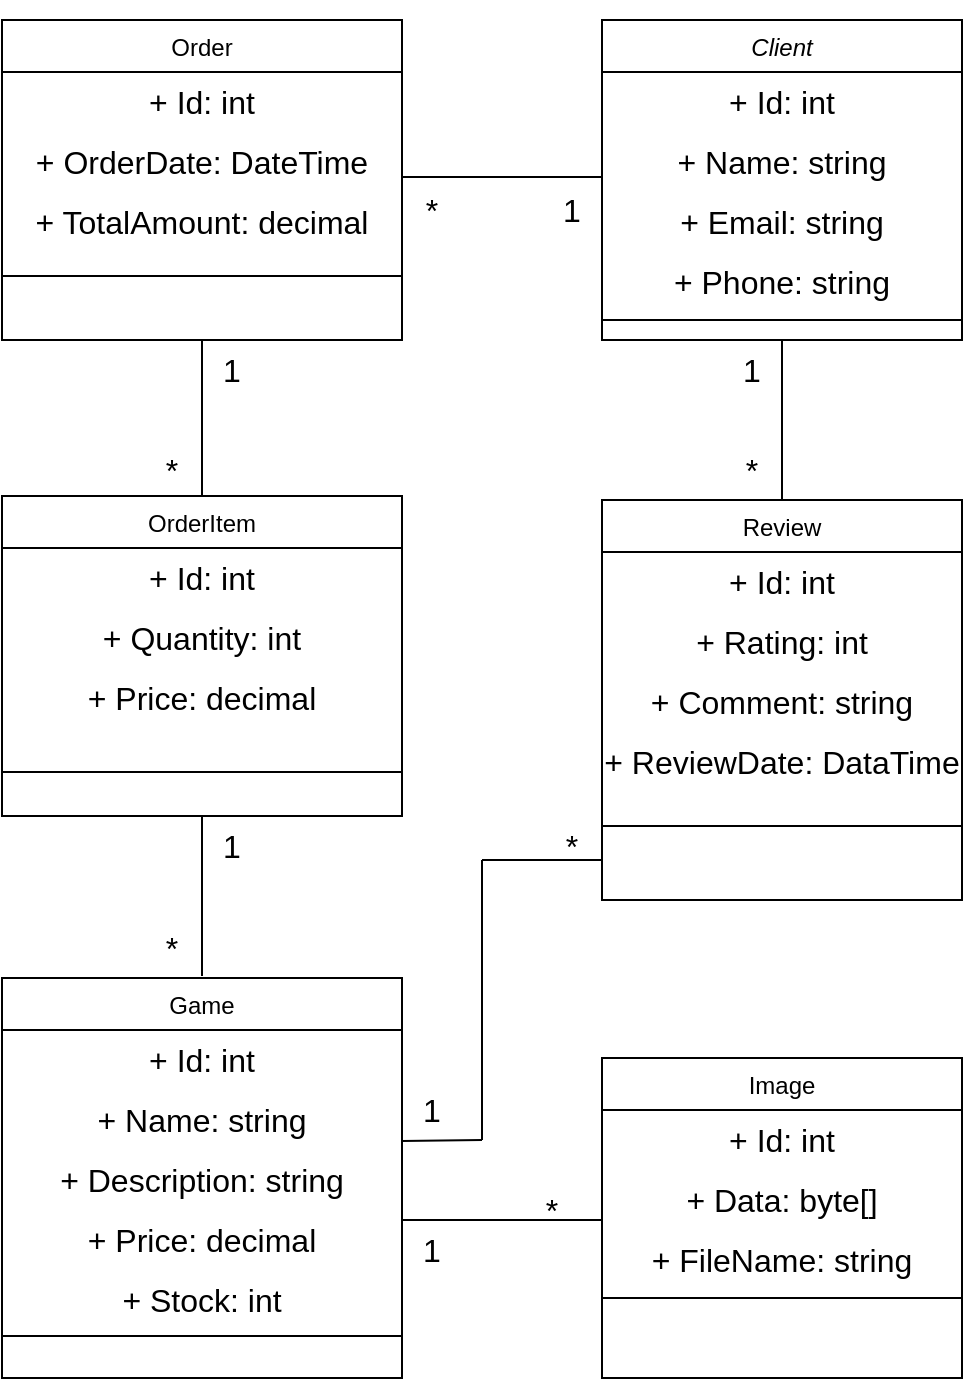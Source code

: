<mxfile version="25.0.1">
  <diagram id="C5RBs43oDa-KdzZeNtuy" name="Page-1">
    <mxGraphModel dx="1434" dy="822" grid="1" gridSize="10" guides="1" tooltips="1" connect="1" arrows="1" fold="1" page="1" pageScale="1" pageWidth="827" pageHeight="1169" math="0" shadow="0">
      <root>
        <mxCell id="WIyWlLk6GJQsqaUBKTNV-0" />
        <mxCell id="WIyWlLk6GJQsqaUBKTNV-1" parent="WIyWlLk6GJQsqaUBKTNV-0" />
        <mxCell id="zkfFHV4jXpPFQw0GAbJ--0" value="Client" style="swimlane;fontStyle=2;align=center;verticalAlign=top;childLayout=stackLayout;horizontal=1;startSize=26;horizontalStack=0;resizeParent=1;resizeLast=0;collapsible=1;marginBottom=0;rounded=0;shadow=0;strokeWidth=1;" parent="WIyWlLk6GJQsqaUBKTNV-1" vertex="1">
          <mxGeometry x="380" y="80" width="180" height="160" as="geometry">
            <mxRectangle x="230" y="140" width="160" height="26" as="alternateBounds" />
          </mxGeometry>
        </mxCell>
        <mxCell id="WZ_tyTC8lOv9ADX9z_lG-27" value="+ Id: int" style="text;html=1;align=center;verticalAlign=middle;whiteSpace=wrap;rounded=0;fontSize=16;" vertex="1" parent="zkfFHV4jXpPFQw0GAbJ--0">
          <mxGeometry y="26" width="180" height="30" as="geometry" />
        </mxCell>
        <mxCell id="WZ_tyTC8lOv9ADX9z_lG-28" value="+ Name: string" style="text;html=1;align=center;verticalAlign=middle;whiteSpace=wrap;rounded=0;fontSize=16;" vertex="1" parent="zkfFHV4jXpPFQw0GAbJ--0">
          <mxGeometry y="56" width="180" height="30" as="geometry" />
        </mxCell>
        <mxCell id="WZ_tyTC8lOv9ADX9z_lG-29" value="+ Email: string" style="text;html=1;align=center;verticalAlign=middle;whiteSpace=wrap;rounded=0;fontSize=16;" vertex="1" parent="zkfFHV4jXpPFQw0GAbJ--0">
          <mxGeometry y="86" width="180" height="30" as="geometry" />
        </mxCell>
        <mxCell id="WZ_tyTC8lOv9ADX9z_lG-30" value="+ Phone: string" style="text;html=1;align=center;verticalAlign=middle;whiteSpace=wrap;rounded=0;fontSize=16;" vertex="1" parent="zkfFHV4jXpPFQw0GAbJ--0">
          <mxGeometry y="116" width="180" height="30" as="geometry" />
        </mxCell>
        <mxCell id="zkfFHV4jXpPFQw0GAbJ--4" value="" style="line;html=1;strokeWidth=1;align=left;verticalAlign=middle;spacingTop=-1;spacingLeft=3;spacingRight=3;rotatable=0;labelPosition=right;points=[];portConstraint=eastwest;" parent="zkfFHV4jXpPFQw0GAbJ--0" vertex="1">
          <mxGeometry y="146" width="180" height="8" as="geometry" />
        </mxCell>
        <mxCell id="zkfFHV4jXpPFQw0GAbJ--6" value="Game" style="swimlane;fontStyle=0;align=center;verticalAlign=top;childLayout=stackLayout;horizontal=1;startSize=26;horizontalStack=0;resizeParent=1;resizeLast=0;collapsible=1;marginBottom=0;rounded=0;shadow=0;strokeWidth=1;" parent="WIyWlLk6GJQsqaUBKTNV-1" vertex="1">
          <mxGeometry x="80" y="559" width="200" height="200" as="geometry">
            <mxRectangle x="130" y="380" width="160" height="26" as="alternateBounds" />
          </mxGeometry>
        </mxCell>
        <mxCell id="WZ_tyTC8lOv9ADX9z_lG-7" value="+ Id: int" style="text;html=1;align=center;verticalAlign=middle;whiteSpace=wrap;rounded=0;fontSize=16;" vertex="1" parent="zkfFHV4jXpPFQw0GAbJ--6">
          <mxGeometry y="26" width="200" height="30" as="geometry" />
        </mxCell>
        <mxCell id="WZ_tyTC8lOv9ADX9z_lG-11" value="+ Name: string" style="text;html=1;align=center;verticalAlign=middle;whiteSpace=wrap;rounded=0;fontSize=16;" vertex="1" parent="zkfFHV4jXpPFQw0GAbJ--6">
          <mxGeometry y="56" width="200" height="30" as="geometry" />
        </mxCell>
        <mxCell id="WZ_tyTC8lOv9ADX9z_lG-13" value="+ Description: string" style="text;html=1;align=center;verticalAlign=middle;whiteSpace=wrap;rounded=0;fontSize=16;" vertex="1" parent="zkfFHV4jXpPFQw0GAbJ--6">
          <mxGeometry y="86" width="200" height="30" as="geometry" />
        </mxCell>
        <mxCell id="WZ_tyTC8lOv9ADX9z_lG-14" value="+ Price: decimal" style="text;html=1;align=center;verticalAlign=middle;whiteSpace=wrap;rounded=0;fontSize=16;" vertex="1" parent="zkfFHV4jXpPFQw0GAbJ--6">
          <mxGeometry y="116" width="200" height="30" as="geometry" />
        </mxCell>
        <mxCell id="WZ_tyTC8lOv9ADX9z_lG-15" value="+ Stock: int" style="text;html=1;align=center;verticalAlign=middle;whiteSpace=wrap;rounded=0;fontSize=16;" vertex="1" parent="zkfFHV4jXpPFQw0GAbJ--6">
          <mxGeometry y="146" width="200" height="30" as="geometry" />
        </mxCell>
        <mxCell id="zkfFHV4jXpPFQw0GAbJ--9" value="" style="line;html=1;strokeWidth=1;align=left;verticalAlign=middle;spacingTop=-1;spacingLeft=3;spacingRight=3;rotatable=0;labelPosition=right;points=[];portConstraint=eastwest;" parent="zkfFHV4jXpPFQw0GAbJ--6" vertex="1">
          <mxGeometry y="176" width="200" height="6" as="geometry" />
        </mxCell>
        <mxCell id="zkfFHV4jXpPFQw0GAbJ--13" value="Order" style="swimlane;fontStyle=0;align=center;verticalAlign=top;childLayout=stackLayout;horizontal=1;startSize=26;horizontalStack=0;resizeParent=1;resizeLast=0;collapsible=1;marginBottom=0;rounded=0;shadow=0;strokeWidth=1;" parent="WIyWlLk6GJQsqaUBKTNV-1" vertex="1">
          <mxGeometry x="80" y="80" width="200" height="160" as="geometry">
            <mxRectangle x="340" y="380" width="170" height="26" as="alternateBounds" />
          </mxGeometry>
        </mxCell>
        <mxCell id="WZ_tyTC8lOv9ADX9z_lG-31" value="+ Id: int" style="text;html=1;align=center;verticalAlign=middle;whiteSpace=wrap;rounded=0;fontSize=16;" vertex="1" parent="zkfFHV4jXpPFQw0GAbJ--13">
          <mxGeometry y="26" width="200" height="30" as="geometry" />
        </mxCell>
        <mxCell id="WZ_tyTC8lOv9ADX9z_lG-32" value="+ OrderDate: DateTime" style="text;html=1;align=center;verticalAlign=middle;whiteSpace=wrap;rounded=0;fontSize=16;" vertex="1" parent="zkfFHV4jXpPFQw0GAbJ--13">
          <mxGeometry y="56" width="200" height="30" as="geometry" />
        </mxCell>
        <mxCell id="WZ_tyTC8lOv9ADX9z_lG-33" value="+ TotalAmount: decimal" style="text;html=1;align=center;verticalAlign=middle;whiteSpace=wrap;rounded=0;fontSize=16;" vertex="1" parent="zkfFHV4jXpPFQw0GAbJ--13">
          <mxGeometry y="86" width="200" height="30" as="geometry" />
        </mxCell>
        <mxCell id="zkfFHV4jXpPFQw0GAbJ--15" value="" style="line;html=1;strokeWidth=1;align=left;verticalAlign=middle;spacingTop=-1;spacingLeft=3;spacingRight=3;rotatable=0;labelPosition=right;points=[];portConstraint=eastwest;" parent="zkfFHV4jXpPFQw0GAbJ--13" vertex="1">
          <mxGeometry y="116" width="200" height="24" as="geometry" />
        </mxCell>
        <mxCell id="zkfFHV4jXpPFQw0GAbJ--17" value="OrderItem" style="swimlane;fontStyle=0;align=center;verticalAlign=top;childLayout=stackLayout;horizontal=1;startSize=26;horizontalStack=0;resizeParent=1;resizeLast=0;collapsible=1;marginBottom=0;rounded=0;shadow=0;strokeWidth=1;" parent="WIyWlLk6GJQsqaUBKTNV-1" vertex="1">
          <mxGeometry x="80" y="318" width="200" height="160" as="geometry">
            <mxRectangle x="550" y="140" width="160" height="26" as="alternateBounds" />
          </mxGeometry>
        </mxCell>
        <mxCell id="WZ_tyTC8lOv9ADX9z_lG-24" value="+ Id: int" style="text;html=1;align=center;verticalAlign=middle;whiteSpace=wrap;rounded=0;fontSize=16;" vertex="1" parent="zkfFHV4jXpPFQw0GAbJ--17">
          <mxGeometry y="26" width="200" height="30" as="geometry" />
        </mxCell>
        <mxCell id="WZ_tyTC8lOv9ADX9z_lG-25" value="+ Quantity: int" style="text;html=1;align=center;verticalAlign=middle;whiteSpace=wrap;rounded=0;fontSize=16;" vertex="1" parent="zkfFHV4jXpPFQw0GAbJ--17">
          <mxGeometry y="56" width="200" height="30" as="geometry" />
        </mxCell>
        <mxCell id="WZ_tyTC8lOv9ADX9z_lG-26" value="+ Price: decimal" style="text;html=1;align=center;verticalAlign=middle;whiteSpace=wrap;rounded=0;fontSize=16;" vertex="1" parent="zkfFHV4jXpPFQw0GAbJ--17">
          <mxGeometry y="86" width="200" height="30" as="geometry" />
        </mxCell>
        <mxCell id="zkfFHV4jXpPFQw0GAbJ--23" value="" style="line;html=1;strokeWidth=1;align=left;verticalAlign=middle;spacingTop=-1;spacingLeft=3;spacingRight=3;rotatable=0;labelPosition=right;points=[];portConstraint=eastwest;" parent="zkfFHV4jXpPFQw0GAbJ--17" vertex="1">
          <mxGeometry y="116" width="200" height="44" as="geometry" />
        </mxCell>
        <mxCell id="WZ_tyTC8lOv9ADX9z_lG-0" value="Image" style="swimlane;fontStyle=0;align=center;verticalAlign=top;childLayout=stackLayout;horizontal=1;startSize=26;horizontalStack=0;resizeParent=1;resizeLast=0;collapsible=1;marginBottom=0;rounded=0;shadow=0;strokeWidth=1;" vertex="1" parent="WIyWlLk6GJQsqaUBKTNV-1">
          <mxGeometry x="380" y="599" width="180" height="160" as="geometry">
            <mxRectangle x="340" y="380" width="170" height="26" as="alternateBounds" />
          </mxGeometry>
        </mxCell>
        <mxCell id="WZ_tyTC8lOv9ADX9z_lG-16" value="+ Id: int" style="text;html=1;align=center;verticalAlign=middle;whiteSpace=wrap;rounded=0;fontSize=16;" vertex="1" parent="WZ_tyTC8lOv9ADX9z_lG-0">
          <mxGeometry y="26" width="180" height="30" as="geometry" />
        </mxCell>
        <mxCell id="WZ_tyTC8lOv9ADX9z_lG-17" value="+ Data: byte[]" style="text;html=1;align=center;verticalAlign=middle;whiteSpace=wrap;rounded=0;fontSize=16;" vertex="1" parent="WZ_tyTC8lOv9ADX9z_lG-0">
          <mxGeometry y="56" width="180" height="30" as="geometry" />
        </mxCell>
        <mxCell id="WZ_tyTC8lOv9ADX9z_lG-18" value="+ FileName: string" style="text;html=1;align=center;verticalAlign=middle;whiteSpace=wrap;rounded=0;fontSize=16;" vertex="1" parent="WZ_tyTC8lOv9ADX9z_lG-0">
          <mxGeometry y="86" width="180" height="30" as="geometry" />
        </mxCell>
        <mxCell id="WZ_tyTC8lOv9ADX9z_lG-2" value="" style="line;html=1;strokeWidth=1;align=left;verticalAlign=middle;spacingTop=-1;spacingLeft=3;spacingRight=3;rotatable=0;labelPosition=right;points=[];portConstraint=eastwest;" vertex="1" parent="WZ_tyTC8lOv9ADX9z_lG-0">
          <mxGeometry y="116" width="180" height="8" as="geometry" />
        </mxCell>
        <mxCell id="WZ_tyTC8lOv9ADX9z_lG-3" value="Review" style="swimlane;fontStyle=0;align=center;verticalAlign=top;childLayout=stackLayout;horizontal=1;startSize=26;horizontalStack=0;resizeParent=1;resizeLast=0;collapsible=1;marginBottom=0;rounded=0;shadow=0;strokeWidth=1;" vertex="1" parent="WIyWlLk6GJQsqaUBKTNV-1">
          <mxGeometry x="380" y="320" width="180" height="200" as="geometry">
            <mxRectangle x="340" y="380" width="170" height="26" as="alternateBounds" />
          </mxGeometry>
        </mxCell>
        <mxCell id="WZ_tyTC8lOv9ADX9z_lG-19" value="+ Id: int" style="text;html=1;align=center;verticalAlign=middle;whiteSpace=wrap;rounded=0;fontSize=16;" vertex="1" parent="WZ_tyTC8lOv9ADX9z_lG-3">
          <mxGeometry y="26" width="180" height="30" as="geometry" />
        </mxCell>
        <mxCell id="WZ_tyTC8lOv9ADX9z_lG-20" value="+ Rating: int" style="text;html=1;align=center;verticalAlign=middle;whiteSpace=wrap;rounded=0;fontSize=16;" vertex="1" parent="WZ_tyTC8lOv9ADX9z_lG-3">
          <mxGeometry y="56" width="180" height="30" as="geometry" />
        </mxCell>
        <mxCell id="WZ_tyTC8lOv9ADX9z_lG-21" value="+ Comment: string" style="text;html=1;align=center;verticalAlign=middle;whiteSpace=wrap;rounded=0;fontSize=16;" vertex="1" parent="WZ_tyTC8lOv9ADX9z_lG-3">
          <mxGeometry y="86" width="180" height="30" as="geometry" />
        </mxCell>
        <mxCell id="WZ_tyTC8lOv9ADX9z_lG-22" value="+ ReviewDate: DataTime" style="text;html=1;align=center;verticalAlign=middle;whiteSpace=wrap;rounded=0;fontSize=16;" vertex="1" parent="WZ_tyTC8lOv9ADX9z_lG-3">
          <mxGeometry y="116" width="180" height="30" as="geometry" />
        </mxCell>
        <mxCell id="WZ_tyTC8lOv9ADX9z_lG-23" value="" style="line;html=1;strokeWidth=1;align=left;verticalAlign=middle;spacingTop=-1;spacingLeft=3;spacingRight=3;rotatable=0;labelPosition=right;points=[];portConstraint=eastwest;" vertex="1" parent="WZ_tyTC8lOv9ADX9z_lG-3">
          <mxGeometry y="146" width="180" height="34" as="geometry" />
        </mxCell>
        <mxCell id="WZ_tyTC8lOv9ADX9z_lG-6" value="" style="endArrow=none;html=1;rounded=0;fontSize=12;startSize=8;endSize=8;curved=1;" edge="1" parent="WIyWlLk6GJQsqaUBKTNV-1">
          <mxGeometry width="50" height="50" relative="1" as="geometry">
            <mxPoint x="320" y="500" as="sourcePoint" />
            <mxPoint x="380" y="500" as="targetPoint" />
          </mxGeometry>
        </mxCell>
        <mxCell id="WZ_tyTC8lOv9ADX9z_lG-34" style="edgeStyle=none;curved=1;rounded=0;orthogonalLoop=1;jettySize=auto;html=1;exitX=0.75;exitY=0;exitDx=0;exitDy=0;fontSize=12;startSize=8;endSize=8;" edge="1" parent="WIyWlLk6GJQsqaUBKTNV-1" source="zkfFHV4jXpPFQw0GAbJ--13" target="zkfFHV4jXpPFQw0GAbJ--13">
          <mxGeometry relative="1" as="geometry" />
        </mxCell>
        <mxCell id="WZ_tyTC8lOv9ADX9z_lG-36" value="" style="endArrow=none;html=1;rounded=0;fontSize=12;startSize=8;endSize=8;curved=1;fontStyle=1" edge="1" parent="WIyWlLk6GJQsqaUBKTNV-1">
          <mxGeometry width="50" height="50" relative="1" as="geometry">
            <mxPoint x="320" y="640" as="sourcePoint" />
            <mxPoint x="320" y="500" as="targetPoint" />
          </mxGeometry>
        </mxCell>
        <mxCell id="WZ_tyTC8lOv9ADX9z_lG-37" value="" style="endArrow=none;html=1;rounded=0;fontSize=12;startSize=8;endSize=8;curved=1;exitX=1;exitY=0.75;exitDx=0;exitDy=0;" edge="1" parent="WIyWlLk6GJQsqaUBKTNV-1">
          <mxGeometry width="50" height="50" relative="1" as="geometry">
            <mxPoint x="280" y="640.5" as="sourcePoint" />
            <mxPoint x="320" y="640" as="targetPoint" />
          </mxGeometry>
        </mxCell>
        <mxCell id="WZ_tyTC8lOv9ADX9z_lG-38" value="" style="endArrow=none;html=1;rounded=0;fontSize=12;startSize=8;endSize=8;curved=1;exitX=1;exitY=0.387;exitDx=0;exitDy=0;exitPerimeter=0;" edge="1" parent="WIyWlLk6GJQsqaUBKTNV-1">
          <mxGeometry width="50" height="50" relative="1" as="geometry">
            <mxPoint x="280" y="680.0" as="sourcePoint" />
            <mxPoint x="380" y="680" as="targetPoint" />
          </mxGeometry>
        </mxCell>
        <mxCell id="WZ_tyTC8lOv9ADX9z_lG-39" value="" style="endArrow=none;html=1;rounded=0;fontSize=12;startSize=8;endSize=8;curved=1;" edge="1" parent="WIyWlLk6GJQsqaUBKTNV-1">
          <mxGeometry width="50" height="50" relative="1" as="geometry">
            <mxPoint x="180" y="558" as="sourcePoint" />
            <mxPoint x="180" y="478" as="targetPoint" />
          </mxGeometry>
        </mxCell>
        <mxCell id="WZ_tyTC8lOv9ADX9z_lG-40" value="" style="endArrow=none;html=1;rounded=0;fontSize=12;startSize=8;endSize=8;curved=1;entryX=0.5;entryY=0;entryDx=0;entryDy=0;exitX=0.5;exitY=1;exitDx=0;exitDy=0;" edge="1" parent="WIyWlLk6GJQsqaUBKTNV-1" source="zkfFHV4jXpPFQw0GAbJ--13" target="zkfFHV4jXpPFQw0GAbJ--17">
          <mxGeometry width="50" height="50" relative="1" as="geometry">
            <mxPoint x="190" y="568" as="sourcePoint" />
            <mxPoint x="190" y="488" as="targetPoint" />
          </mxGeometry>
        </mxCell>
        <mxCell id="WZ_tyTC8lOv9ADX9z_lG-42" value="" style="endArrow=none;html=1;rounded=0;fontSize=12;startSize=8;endSize=8;curved=1;entryX=0;entryY=0.75;entryDx=0;entryDy=0;exitX=1;exitY=0.75;exitDx=0;exitDy=0;" edge="1" parent="WIyWlLk6GJQsqaUBKTNV-1" source="WZ_tyTC8lOv9ADX9z_lG-32" target="WZ_tyTC8lOv9ADX9z_lG-28">
          <mxGeometry width="50" height="50" relative="1" as="geometry">
            <mxPoint x="320" y="150" as="sourcePoint" />
            <mxPoint x="320" y="228" as="targetPoint" />
          </mxGeometry>
        </mxCell>
        <mxCell id="WZ_tyTC8lOv9ADX9z_lG-43" value="" style="endArrow=none;html=1;rounded=0;fontSize=12;startSize=8;endSize=8;curved=1;entryX=0.5;entryY=0;entryDx=0;entryDy=0;exitX=0.5;exitY=1;exitDx=0;exitDy=0;" edge="1" parent="WIyWlLk6GJQsqaUBKTNV-1" source="zkfFHV4jXpPFQw0GAbJ--0" target="WZ_tyTC8lOv9ADX9z_lG-3">
          <mxGeometry width="50" height="50" relative="1" as="geometry">
            <mxPoint x="290" y="169" as="sourcePoint" />
            <mxPoint x="390" y="169" as="targetPoint" />
          </mxGeometry>
        </mxCell>
        <mxCell id="WZ_tyTC8lOv9ADX9z_lG-44" value="*" style="text;html=1;align=center;verticalAlign=middle;whiteSpace=wrap;rounded=0;fontSize=16;" vertex="1" parent="WIyWlLk6GJQsqaUBKTNV-1">
          <mxGeometry x="350" y="478" width="30" height="30" as="geometry" />
        </mxCell>
        <mxCell id="WZ_tyTC8lOv9ADX9z_lG-45" value="1" style="text;html=1;align=center;verticalAlign=middle;whiteSpace=wrap;rounded=0;fontSize=16;" vertex="1" parent="WIyWlLk6GJQsqaUBKTNV-1">
          <mxGeometry x="280" y="680" width="30" height="30" as="geometry" />
        </mxCell>
        <mxCell id="WZ_tyTC8lOv9ADX9z_lG-46" value="1" style="text;html=1;align=center;verticalAlign=middle;whiteSpace=wrap;rounded=0;fontSize=16;" vertex="1" parent="WIyWlLk6GJQsqaUBKTNV-1">
          <mxGeometry x="280" y="610" width="30" height="30" as="geometry" />
        </mxCell>
        <mxCell id="WZ_tyTC8lOv9ADX9z_lG-47" value="*" style="text;html=1;align=center;verticalAlign=middle;whiteSpace=wrap;rounded=0;fontSize=16;" vertex="1" parent="WIyWlLk6GJQsqaUBKTNV-1">
          <mxGeometry x="440" y="290" width="30" height="30" as="geometry" />
        </mxCell>
        <mxCell id="WZ_tyTC8lOv9ADX9z_lG-48" value="1" style="text;html=1;align=center;verticalAlign=middle;whiteSpace=wrap;rounded=0;fontSize=16;" vertex="1" parent="WIyWlLk6GJQsqaUBKTNV-1">
          <mxGeometry x="440" y="240" width="30" height="30" as="geometry" />
        </mxCell>
        <mxCell id="WZ_tyTC8lOv9ADX9z_lG-49" value="1" style="text;html=1;align=center;verticalAlign=middle;whiteSpace=wrap;rounded=0;fontSize=16;" vertex="1" parent="WIyWlLk6GJQsqaUBKTNV-1">
          <mxGeometry x="350" y="160" width="30" height="30" as="geometry" />
        </mxCell>
        <mxCell id="WZ_tyTC8lOv9ADX9z_lG-50" value="*" style="text;html=1;align=center;verticalAlign=middle;whiteSpace=wrap;rounded=0;fontSize=16;" vertex="1" parent="WIyWlLk6GJQsqaUBKTNV-1">
          <mxGeometry x="280" y="160" width="30" height="30" as="geometry" />
        </mxCell>
        <mxCell id="WZ_tyTC8lOv9ADX9z_lG-51" value="1" style="text;html=1;align=center;verticalAlign=middle;whiteSpace=wrap;rounded=0;fontSize=16;" vertex="1" parent="WIyWlLk6GJQsqaUBKTNV-1">
          <mxGeometry x="180" y="240" width="30" height="30" as="geometry" />
        </mxCell>
        <mxCell id="WZ_tyTC8lOv9ADX9z_lG-53" value="1" style="text;html=1;align=center;verticalAlign=middle;whiteSpace=wrap;rounded=0;fontSize=16;" vertex="1" parent="WIyWlLk6GJQsqaUBKTNV-1">
          <mxGeometry x="180" y="478" width="30" height="30" as="geometry" />
        </mxCell>
        <mxCell id="WZ_tyTC8lOv9ADX9z_lG-54" value="*" style="text;html=1;align=center;verticalAlign=middle;whiteSpace=wrap;rounded=0;fontSize=16;" vertex="1" parent="WIyWlLk6GJQsqaUBKTNV-1">
          <mxGeometry x="150" y="529" width="30" height="30" as="geometry" />
        </mxCell>
        <mxCell id="WZ_tyTC8lOv9ADX9z_lG-55" value="*" style="text;html=1;align=center;verticalAlign=middle;whiteSpace=wrap;rounded=0;fontSize=16;" vertex="1" parent="WIyWlLk6GJQsqaUBKTNV-1">
          <mxGeometry x="150" y="290" width="30" height="30" as="geometry" />
        </mxCell>
        <mxCell id="WZ_tyTC8lOv9ADX9z_lG-56" value="*" style="text;html=1;align=center;verticalAlign=middle;whiteSpace=wrap;rounded=0;fontSize=16;" vertex="1" parent="WIyWlLk6GJQsqaUBKTNV-1">
          <mxGeometry x="340" y="660" width="30" height="30" as="geometry" />
        </mxCell>
      </root>
    </mxGraphModel>
  </diagram>
</mxfile>
